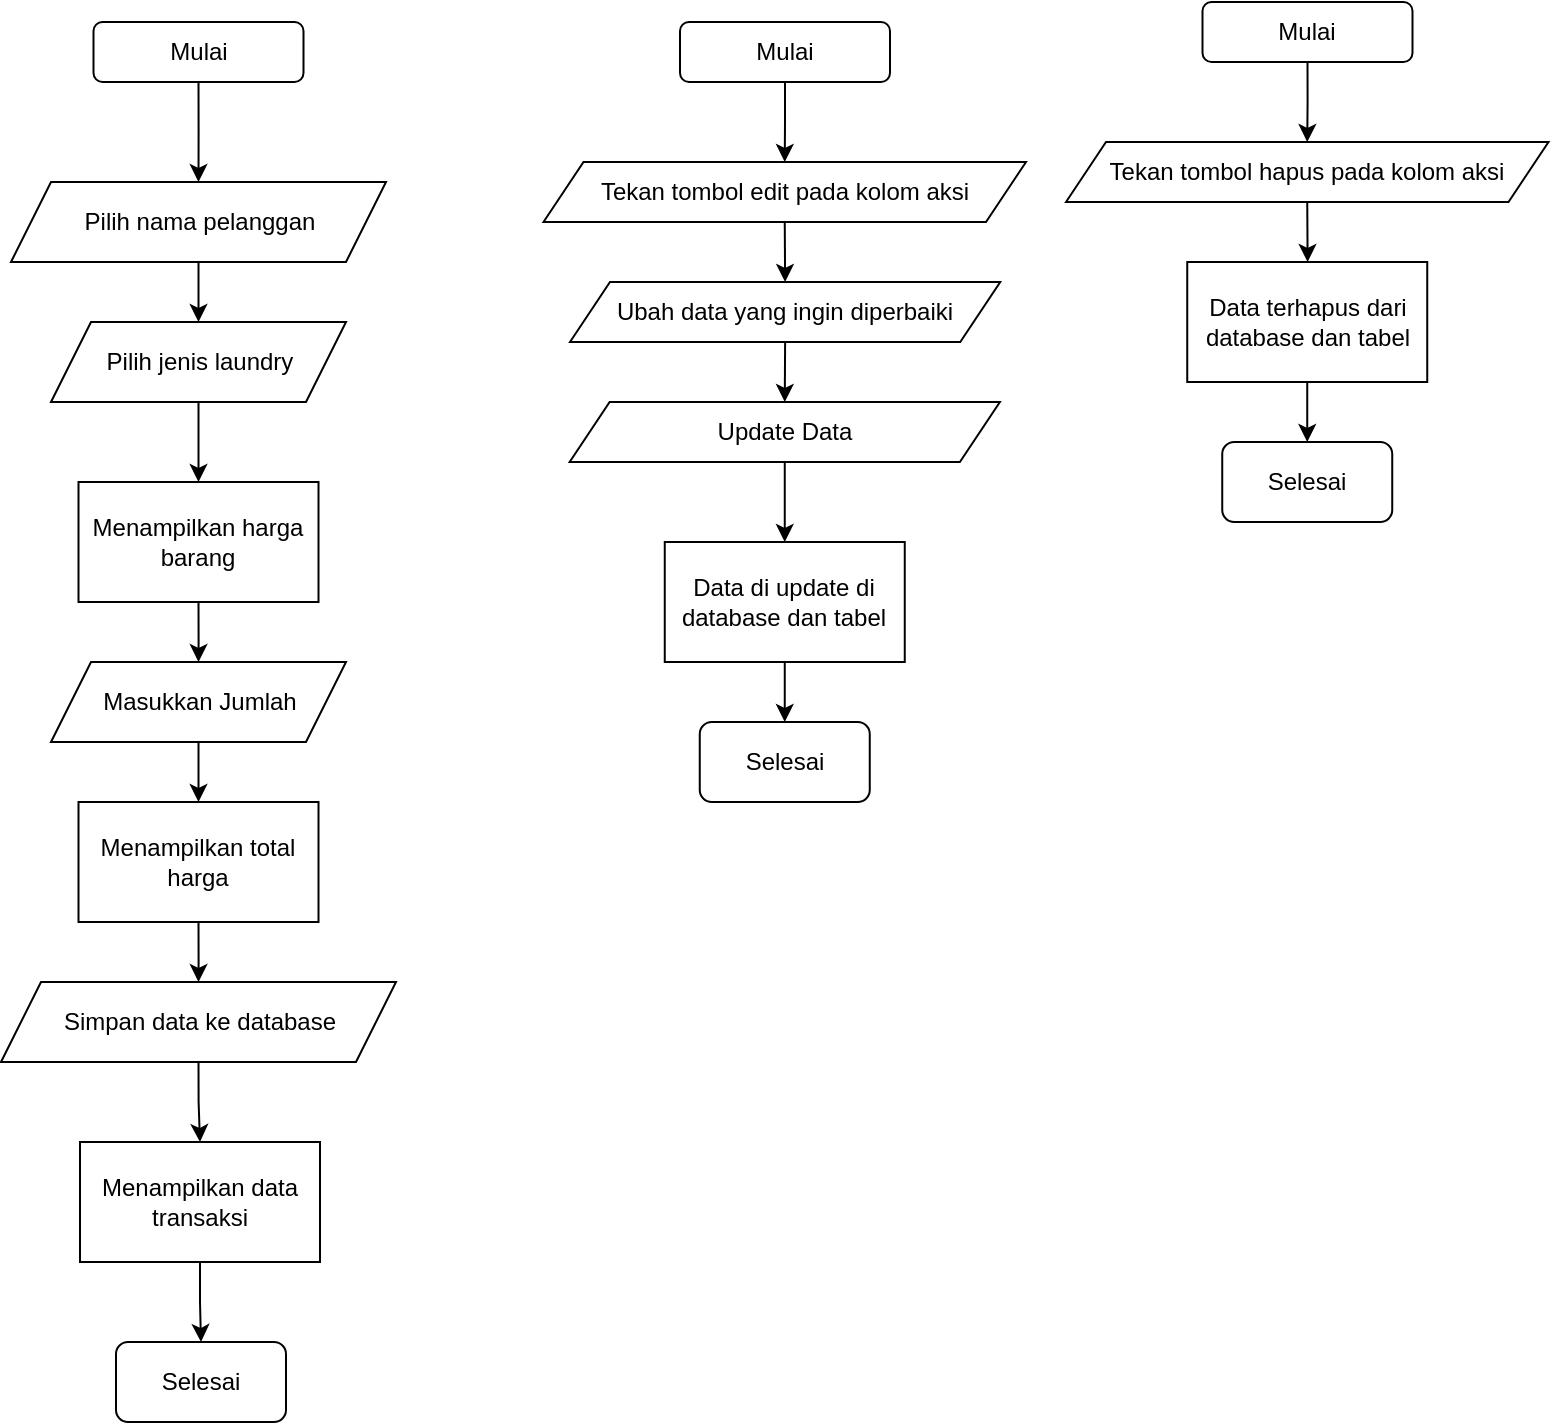 <mxfile version="28.1.2">
  <diagram name="Page-1" id="yQyVsEbahiIdrki8_CpS">
    <mxGraphModel dx="1426" dy="849" grid="1" gridSize="10" guides="1" tooltips="1" connect="1" arrows="1" fold="1" page="1" pageScale="1" pageWidth="850" pageHeight="1100" math="0" shadow="0">
      <root>
        <mxCell id="0" />
        <mxCell id="1" parent="0" />
        <mxCell id="AeqL5yGePEUCBJ9511be-12" style="edgeStyle=orthogonalEdgeStyle;rounded=0;orthogonalLoop=1;jettySize=auto;html=1;exitX=0.5;exitY=1;exitDx=0;exitDy=0;" edge="1" parent="1" source="AeqL5yGePEUCBJ9511be-1" target="AeqL5yGePEUCBJ9511be-3">
          <mxGeometry relative="1" as="geometry" />
        </mxCell>
        <mxCell id="AeqL5yGePEUCBJ9511be-1" value="Mulai" style="rounded=1;whiteSpace=wrap;html=1;" vertex="1" parent="1">
          <mxGeometry x="73.75" y="10" width="105" height="30" as="geometry" />
        </mxCell>
        <mxCell id="AeqL5yGePEUCBJ9511be-13" style="edgeStyle=orthogonalEdgeStyle;rounded=0;orthogonalLoop=1;jettySize=auto;html=1;exitX=0.5;exitY=1;exitDx=0;exitDy=0;entryX=0.5;entryY=0;entryDx=0;entryDy=0;" edge="1" parent="1" source="AeqL5yGePEUCBJ9511be-3" target="AeqL5yGePEUCBJ9511be-4">
          <mxGeometry relative="1" as="geometry" />
        </mxCell>
        <mxCell id="AeqL5yGePEUCBJ9511be-3" value="Pilih nama pelanggan" style="shape=parallelogram;perimeter=parallelogramPerimeter;whiteSpace=wrap;html=1;fixedSize=1;" vertex="1" parent="1">
          <mxGeometry x="32.5" y="90" width="187.5" height="40" as="geometry" />
        </mxCell>
        <mxCell id="AeqL5yGePEUCBJ9511be-14" style="edgeStyle=orthogonalEdgeStyle;rounded=0;orthogonalLoop=1;jettySize=auto;html=1;exitX=0.5;exitY=1;exitDx=0;exitDy=0;entryX=0.5;entryY=0;entryDx=0;entryDy=0;" edge="1" parent="1" source="AeqL5yGePEUCBJ9511be-4" target="AeqL5yGePEUCBJ9511be-7">
          <mxGeometry relative="1" as="geometry" />
        </mxCell>
        <mxCell id="AeqL5yGePEUCBJ9511be-4" value="Pilih jenis laundry" style="shape=parallelogram;perimeter=parallelogramPerimeter;whiteSpace=wrap;html=1;fixedSize=1;" vertex="1" parent="1">
          <mxGeometry x="52.5" y="160" width="147.5" height="40" as="geometry" />
        </mxCell>
        <mxCell id="AeqL5yGePEUCBJ9511be-16" style="edgeStyle=orthogonalEdgeStyle;rounded=0;orthogonalLoop=1;jettySize=auto;html=1;exitX=0.5;exitY=1;exitDx=0;exitDy=0;entryX=0.5;entryY=0;entryDx=0;entryDy=0;" edge="1" parent="1" source="AeqL5yGePEUCBJ9511be-5" target="AeqL5yGePEUCBJ9511be-8">
          <mxGeometry relative="1" as="geometry" />
        </mxCell>
        <mxCell id="AeqL5yGePEUCBJ9511be-5" value="Masukkan Jumlah" style="shape=parallelogram;perimeter=parallelogramPerimeter;whiteSpace=wrap;html=1;fixedSize=1;" vertex="1" parent="1">
          <mxGeometry x="52.5" y="330" width="147.5" height="40" as="geometry" />
        </mxCell>
        <mxCell id="AeqL5yGePEUCBJ9511be-15" style="edgeStyle=orthogonalEdgeStyle;rounded=0;orthogonalLoop=1;jettySize=auto;html=1;exitX=0.5;exitY=1;exitDx=0;exitDy=0;" edge="1" parent="1" source="AeqL5yGePEUCBJ9511be-7" target="AeqL5yGePEUCBJ9511be-5">
          <mxGeometry relative="1" as="geometry" />
        </mxCell>
        <mxCell id="AeqL5yGePEUCBJ9511be-7" value="Menampilkan harga barang" style="rounded=0;whiteSpace=wrap;html=1;" vertex="1" parent="1">
          <mxGeometry x="66.25" y="240" width="120" height="60" as="geometry" />
        </mxCell>
        <mxCell id="AeqL5yGePEUCBJ9511be-17" style="edgeStyle=orthogonalEdgeStyle;rounded=0;orthogonalLoop=1;jettySize=auto;html=1;exitX=0.5;exitY=1;exitDx=0;exitDy=0;" edge="1" parent="1" source="AeqL5yGePEUCBJ9511be-8" target="AeqL5yGePEUCBJ9511be-10">
          <mxGeometry relative="1" as="geometry" />
        </mxCell>
        <mxCell id="AeqL5yGePEUCBJ9511be-8" value="Menampilkan total harga" style="rounded=0;whiteSpace=wrap;html=1;" vertex="1" parent="1">
          <mxGeometry x="66.25" y="400" width="120" height="60" as="geometry" />
        </mxCell>
        <mxCell id="AeqL5yGePEUCBJ9511be-18" style="edgeStyle=orthogonalEdgeStyle;rounded=0;orthogonalLoop=1;jettySize=auto;html=1;exitX=0.5;exitY=1;exitDx=0;exitDy=0;entryX=0.5;entryY=0;entryDx=0;entryDy=0;" edge="1" parent="1" source="AeqL5yGePEUCBJ9511be-10" target="AeqL5yGePEUCBJ9511be-11">
          <mxGeometry relative="1" as="geometry" />
        </mxCell>
        <mxCell id="AeqL5yGePEUCBJ9511be-10" value="Simpan data ke database" style="shape=parallelogram;perimeter=parallelogramPerimeter;whiteSpace=wrap;html=1;fixedSize=1;" vertex="1" parent="1">
          <mxGeometry x="27.5" y="490" width="197.5" height="40" as="geometry" />
        </mxCell>
        <mxCell id="AeqL5yGePEUCBJ9511be-20" style="edgeStyle=orthogonalEdgeStyle;rounded=0;orthogonalLoop=1;jettySize=auto;html=1;exitX=0.5;exitY=1;exitDx=0;exitDy=0;entryX=0.5;entryY=0;entryDx=0;entryDy=0;" edge="1" parent="1" source="AeqL5yGePEUCBJ9511be-11" target="AeqL5yGePEUCBJ9511be-19">
          <mxGeometry relative="1" as="geometry" />
        </mxCell>
        <mxCell id="AeqL5yGePEUCBJ9511be-11" value="Menampilkan data transaksi" style="rounded=0;whiteSpace=wrap;html=1;" vertex="1" parent="1">
          <mxGeometry x="67" y="570" width="120" height="60" as="geometry" />
        </mxCell>
        <mxCell id="AeqL5yGePEUCBJ9511be-19" value="Selesai" style="rounded=1;whiteSpace=wrap;html=1;" vertex="1" parent="1">
          <mxGeometry x="85" y="670" width="85" height="40" as="geometry" />
        </mxCell>
        <mxCell id="AeqL5yGePEUCBJ9511be-27" style="edgeStyle=orthogonalEdgeStyle;rounded=0;orthogonalLoop=1;jettySize=auto;html=1;exitX=0.5;exitY=1;exitDx=0;exitDy=0;entryX=0.5;entryY=0;entryDx=0;entryDy=0;" edge="1" parent="1" source="AeqL5yGePEUCBJ9511be-22" target="AeqL5yGePEUCBJ9511be-23">
          <mxGeometry relative="1" as="geometry" />
        </mxCell>
        <mxCell id="AeqL5yGePEUCBJ9511be-22" value="Mulai" style="rounded=1;whiteSpace=wrap;html=1;" vertex="1" parent="1">
          <mxGeometry x="367" y="10" width="105" height="30" as="geometry" />
        </mxCell>
        <mxCell id="AeqL5yGePEUCBJ9511be-34" style="edgeStyle=orthogonalEdgeStyle;rounded=0;orthogonalLoop=1;jettySize=auto;html=1;exitX=0.5;exitY=1;exitDx=0;exitDy=0;entryX=0.5;entryY=0;entryDx=0;entryDy=0;" edge="1" parent="1" source="AeqL5yGePEUCBJ9511be-23" target="AeqL5yGePEUCBJ9511be-24">
          <mxGeometry relative="1" as="geometry" />
        </mxCell>
        <mxCell id="AeqL5yGePEUCBJ9511be-23" value="Tekan tombol edit pada kolom aksi" style="shape=parallelogram;perimeter=parallelogramPerimeter;whiteSpace=wrap;html=1;fixedSize=1;" vertex="1" parent="1">
          <mxGeometry x="298.75" y="80" width="241.25" height="30" as="geometry" />
        </mxCell>
        <mxCell id="AeqL5yGePEUCBJ9511be-31" style="edgeStyle=orthogonalEdgeStyle;rounded=0;orthogonalLoop=1;jettySize=auto;html=1;exitX=0.5;exitY=1;exitDx=0;exitDy=0;entryX=0.5;entryY=0;entryDx=0;entryDy=0;" edge="1" parent="1" source="AeqL5yGePEUCBJ9511be-24" target="AeqL5yGePEUCBJ9511be-25">
          <mxGeometry relative="1" as="geometry" />
        </mxCell>
        <mxCell id="AeqL5yGePEUCBJ9511be-24" value="Ubah data yang ingin diperbaiki" style="shape=parallelogram;perimeter=parallelogramPerimeter;whiteSpace=wrap;html=1;fixedSize=1;" vertex="1" parent="1">
          <mxGeometry x="312" y="140" width="215.12" height="30" as="geometry" />
        </mxCell>
        <mxCell id="AeqL5yGePEUCBJ9511be-32" style="edgeStyle=orthogonalEdgeStyle;rounded=0;orthogonalLoop=1;jettySize=auto;html=1;exitX=0.5;exitY=1;exitDx=0;exitDy=0;entryX=0.5;entryY=0;entryDx=0;entryDy=0;" edge="1" parent="1" source="AeqL5yGePEUCBJ9511be-25" target="AeqL5yGePEUCBJ9511be-26">
          <mxGeometry relative="1" as="geometry" />
        </mxCell>
        <mxCell id="AeqL5yGePEUCBJ9511be-25" value="Update Data" style="shape=parallelogram;perimeter=parallelogramPerimeter;whiteSpace=wrap;html=1;fixedSize=1;" vertex="1" parent="1">
          <mxGeometry x="311.82" y="200" width="215.12" height="30" as="geometry" />
        </mxCell>
        <mxCell id="AeqL5yGePEUCBJ9511be-36" style="edgeStyle=orthogonalEdgeStyle;rounded=0;orthogonalLoop=1;jettySize=auto;html=1;exitX=0.5;exitY=1;exitDx=0;exitDy=0;entryX=0.5;entryY=0;entryDx=0;entryDy=0;" edge="1" parent="1" source="AeqL5yGePEUCBJ9511be-26" target="AeqL5yGePEUCBJ9511be-35">
          <mxGeometry relative="1" as="geometry" />
        </mxCell>
        <mxCell id="AeqL5yGePEUCBJ9511be-26" value="Data di update di database dan tabel" style="rounded=0;whiteSpace=wrap;html=1;" vertex="1" parent="1">
          <mxGeometry x="359.38" y="270" width="120" height="60" as="geometry" />
        </mxCell>
        <mxCell id="AeqL5yGePEUCBJ9511be-35" value="Selesai" style="rounded=1;whiteSpace=wrap;html=1;" vertex="1" parent="1">
          <mxGeometry x="376.88" y="360" width="85" height="40" as="geometry" />
        </mxCell>
        <mxCell id="AeqL5yGePEUCBJ9511be-39" style="edgeStyle=orthogonalEdgeStyle;rounded=0;orthogonalLoop=1;jettySize=auto;html=1;exitX=0.5;exitY=1;exitDx=0;exitDy=0;entryX=0.5;entryY=0;entryDx=0;entryDy=0;" edge="1" source="AeqL5yGePEUCBJ9511be-40" target="AeqL5yGePEUCBJ9511be-42" parent="1">
          <mxGeometry relative="1" as="geometry" />
        </mxCell>
        <mxCell id="AeqL5yGePEUCBJ9511be-40" value="Mulai" style="rounded=1;whiteSpace=wrap;html=1;" vertex="1" parent="1">
          <mxGeometry x="628.25" width="105" height="30" as="geometry" />
        </mxCell>
        <mxCell id="AeqL5yGePEUCBJ9511be-41" style="edgeStyle=orthogonalEdgeStyle;rounded=0;orthogonalLoop=1;jettySize=auto;html=1;exitX=0.5;exitY=1;exitDx=0;exitDy=0;entryX=0.5;entryY=0;entryDx=0;entryDy=0;" edge="1" source="AeqL5yGePEUCBJ9511be-42" parent="1">
          <mxGeometry relative="1" as="geometry">
            <mxPoint x="680.81" y="130" as="targetPoint" />
          </mxGeometry>
        </mxCell>
        <mxCell id="AeqL5yGePEUCBJ9511be-42" value="Tekan tombol hapus pada kolom aksi" style="shape=parallelogram;perimeter=parallelogramPerimeter;whiteSpace=wrap;html=1;fixedSize=1;" vertex="1" parent="1">
          <mxGeometry x="560" y="70" width="241.25" height="30" as="geometry" />
        </mxCell>
        <mxCell id="AeqL5yGePEUCBJ9511be-47" style="edgeStyle=orthogonalEdgeStyle;rounded=0;orthogonalLoop=1;jettySize=auto;html=1;exitX=0.5;exitY=1;exitDx=0;exitDy=0;entryX=0.5;entryY=0;entryDx=0;entryDy=0;" edge="1" source="AeqL5yGePEUCBJ9511be-48" target="AeqL5yGePEUCBJ9511be-49" parent="1">
          <mxGeometry relative="1" as="geometry" />
        </mxCell>
        <mxCell id="AeqL5yGePEUCBJ9511be-48" value="Data terhapus dari database dan tabel" style="rounded=0;whiteSpace=wrap;html=1;" vertex="1" parent="1">
          <mxGeometry x="620.62" y="130" width="120" height="60" as="geometry" />
        </mxCell>
        <mxCell id="AeqL5yGePEUCBJ9511be-49" value="Selesai" style="rounded=1;whiteSpace=wrap;html=1;" vertex="1" parent="1">
          <mxGeometry x="638.12" y="220" width="85" height="40" as="geometry" />
        </mxCell>
      </root>
    </mxGraphModel>
  </diagram>
</mxfile>
